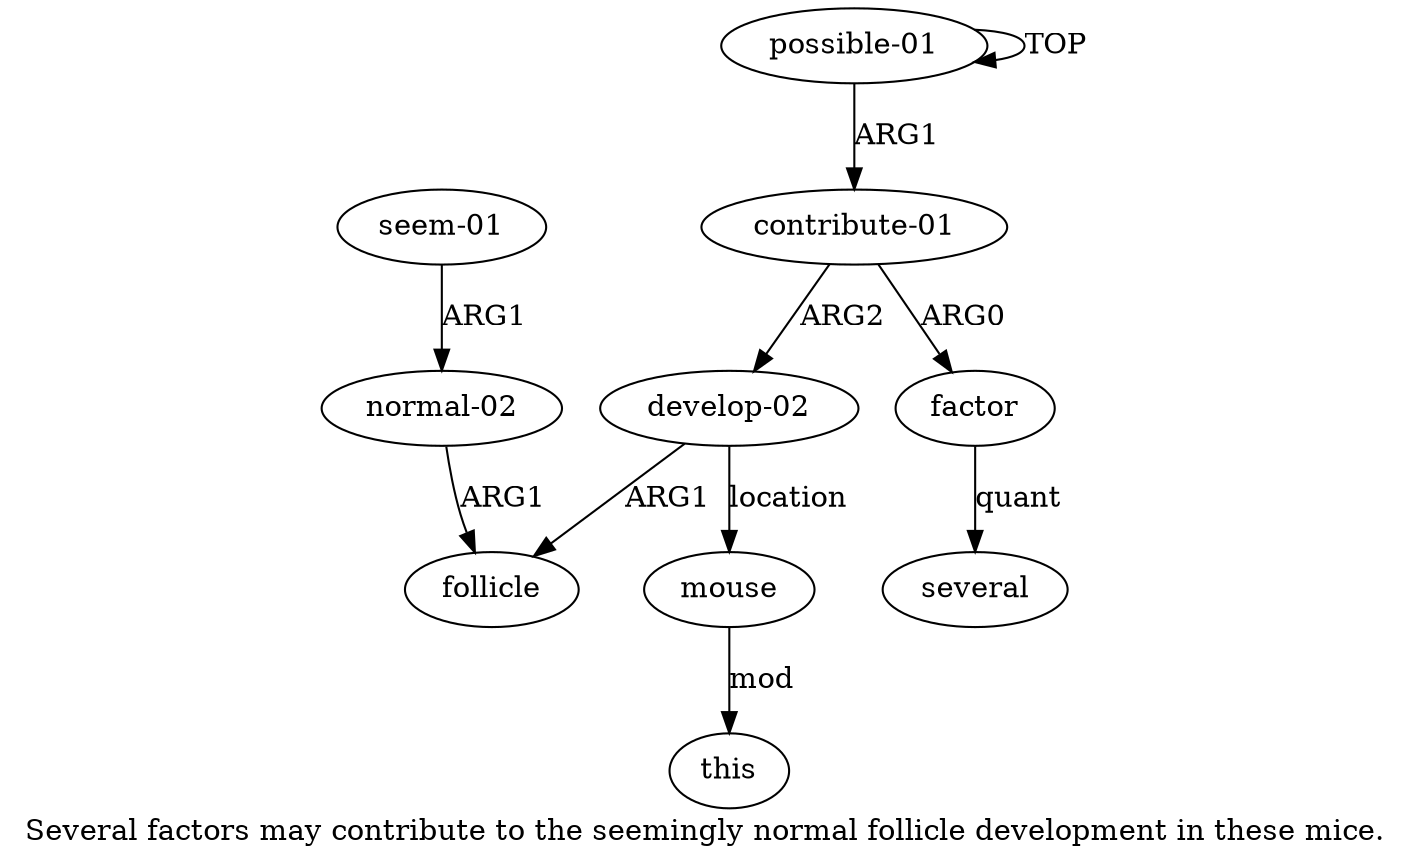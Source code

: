 digraph  {
	graph [label="Several factors may contribute to the seemingly normal follicle development in these mice."];
	node [label="\N"];
	a1	 [color=black,
		gold_ind=1,
		gold_label="contribute-01",
		label="contribute-01",
		test_ind=1,
		test_label="contribute-01"];
	a2	 [color=black,
		gold_ind=2,
		gold_label=factor,
		label=factor,
		test_ind=2,
		test_label=factor];
	a1 -> a2 [key=0,
	color=black,
	gold_label=ARG0,
	label=ARG0,
	test_label=ARG0];
a4 [color=black,
	gold_ind=4,
	gold_label="develop-02",
	label="develop-02",
	test_ind=4,
	test_label="develop-02"];
a1 -> a4 [key=0,
color=black,
gold_label=ARG2,
label=ARG2,
test_label=ARG2];
a0 [color=black,
gold_ind=0,
gold_label="possible-01",
label="possible-01",
test_ind=0,
test_label="possible-01"];
a0 -> a1 [key=0,
color=black,
gold_label=ARG1,
label=ARG1,
test_label=ARG1];
a0 -> a0 [key=0,
color=black,
gold_label=TOP,
label=TOP,
test_label=TOP];
a3 [color=black,
gold_ind=3,
gold_label=several,
label=several,
test_ind=3,
test_label=several];
a2 -> a3 [key=0,
color=black,
gold_label=quant,
label=quant,
test_label=quant];
a5 [color=black,
gold_ind=5,
gold_label=follicle,
label=follicle,
test_ind=5,
test_label=follicle];
a4 -> a5 [key=0,
color=black,
gold_label=ARG1,
label=ARG1,
test_label=ARG1];
a8 [color=black,
gold_ind=8,
gold_label=mouse,
label=mouse,
test_ind=8,
test_label=mouse];
a4 -> a8 [key=0,
color=black,
gold_label=location,
label=location,
test_label=location];
a7 [color=black,
gold_ind=7,
gold_label="seem-01",
label="seem-01",
test_ind=7,
test_label="seem-01"];
a6 [color=black,
gold_ind=6,
gold_label="normal-02",
label="normal-02",
test_ind=6,
test_label="normal-02"];
a7 -> a6 [key=0,
color=black,
gold_label=ARG1,
label=ARG1,
test_label=ARG1];
a6 -> a5 [key=0,
color=black,
gold_label=ARG1,
label=ARG1,
test_label=ARG1];
a9 [color=black,
gold_ind=9,
gold_label=this,
label=this,
test_ind=9,
test_label=this];
a8 -> a9 [key=0,
color=black,
gold_label=mod,
label=mod,
test_label=mod];
}
